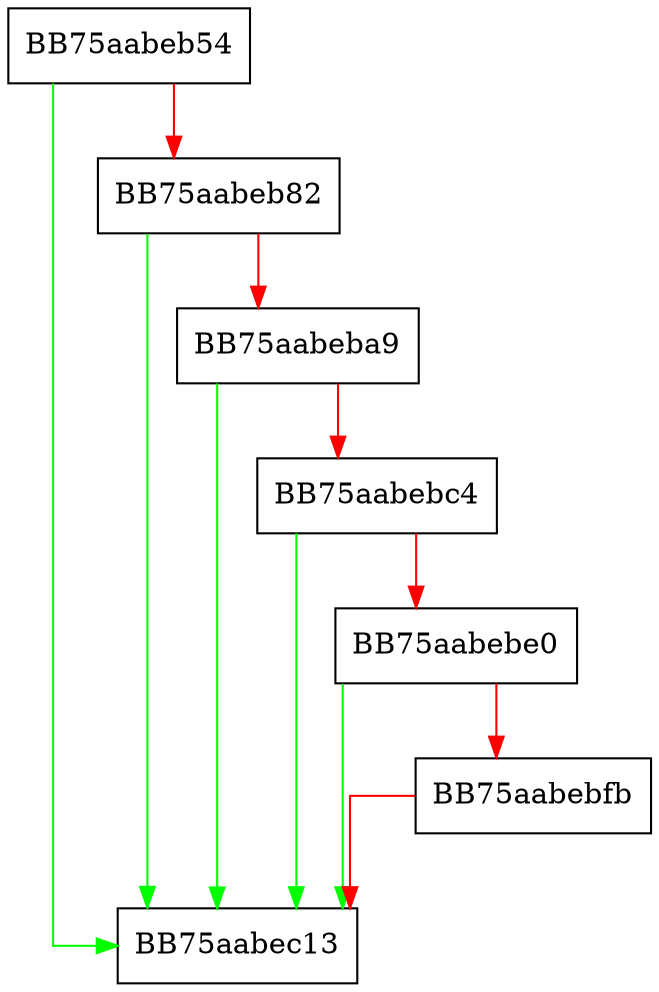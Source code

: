 digraph buildTrees {
  node [shape="box"];
  graph [splines=ortho];
  BB75aabeb54 -> BB75aabec13 [color="green"];
  BB75aabeb54 -> BB75aabeb82 [color="red"];
  BB75aabeb82 -> BB75aabec13 [color="green"];
  BB75aabeb82 -> BB75aabeba9 [color="red"];
  BB75aabeba9 -> BB75aabec13 [color="green"];
  BB75aabeba9 -> BB75aabebc4 [color="red"];
  BB75aabebc4 -> BB75aabec13 [color="green"];
  BB75aabebc4 -> BB75aabebe0 [color="red"];
  BB75aabebe0 -> BB75aabec13 [color="green"];
  BB75aabebe0 -> BB75aabebfb [color="red"];
  BB75aabebfb -> BB75aabec13 [color="red"];
}